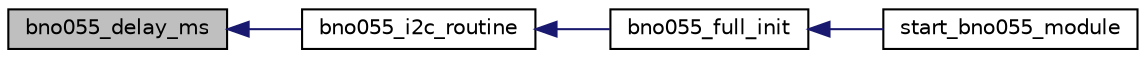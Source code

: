 digraph "bno055_delay_ms"
{
  edge [fontname="Helvetica",fontsize="10",labelfontname="Helvetica",labelfontsize="10"];
  node [fontname="Helvetica",fontsize="10",shape=record];
  rankdir="LR";
  Node1 [label="bno055_delay_ms",height=0.2,width=0.4,color="black", fillcolor="grey75", style="filled", fontcolor="black"];
  Node1 -> Node2 [dir="back",color="midnightblue",fontsize="10",style="solid",fontname="Helvetica"];
  Node2 [label="bno055_i2c_routine",height=0.2,width=0.4,color="black", fillcolor="white", style="filled",URL="$group___b_n_o055.html#gac762bf4f77376dc35799b853d00a95c7"];
  Node2 -> Node3 [dir="back",color="midnightblue",fontsize="10",style="solid",fontname="Helvetica"];
  Node3 [label="bno055_full_init",height=0.2,width=0.4,color="black", fillcolor="white", style="filled",URL="$group___b_n_o055.html#gaba0cea545392dbe2337e040fb80614e9"];
  Node3 -> Node4 [dir="back",color="midnightblue",fontsize="10",style="solid",fontname="Helvetica"];
  Node4 [label="start_bno055_module",height=0.2,width=0.4,color="black", fillcolor="white", style="filled",URL="$group___b_n_o055.html#ga79f76b1f8471d2a31bbebbce0b45866f"];
}
